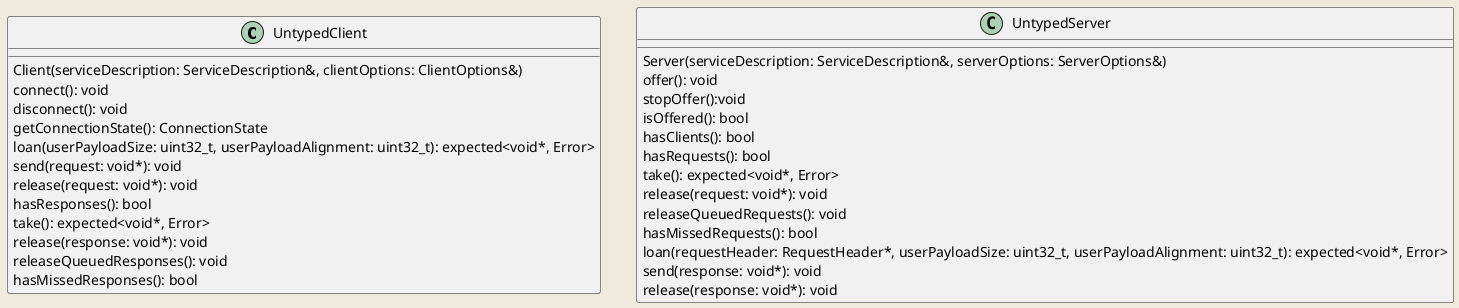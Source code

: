 @startuml
skinparam backgroundColor #EEEBDC

class UntypedClient {
  Client(serviceDescription: ServiceDescription&, clientOptions: ClientOptions&)
  connect(): void
  disconnect(): void
  getConnectionState(): ConnectionState
  loan(userPayloadSize: uint32_t, userPayloadAlignment: uint32_t): expected<void*, Error>
  send(request: void*): void
  release(request: void*): void
  hasResponses(): bool
  take(): expected<void*, Error>
  release(response: void*): void
  releaseQueuedResponses(): void
  hasMissedResponses(): bool
}

class UntypedServer {
  Server(serviceDescription: ServiceDescription&, serverOptions: ServerOptions&)
  offer(): void
  stopOffer():void
  isOffered(): bool
  hasClients(): bool
  hasRequests(): bool
  take(): expected<void*, Error>
  release(request: void*): void
  releaseQueuedRequests(): void
  hasMissedRequests(): bool
  loan(requestHeader: RequestHeader*, userPayloadSize: uint32_t, userPayloadAlignment: uint32_t): expected<void*, Error>
  send(response: void*): void
  release(response: void*): void
}

@enduml

